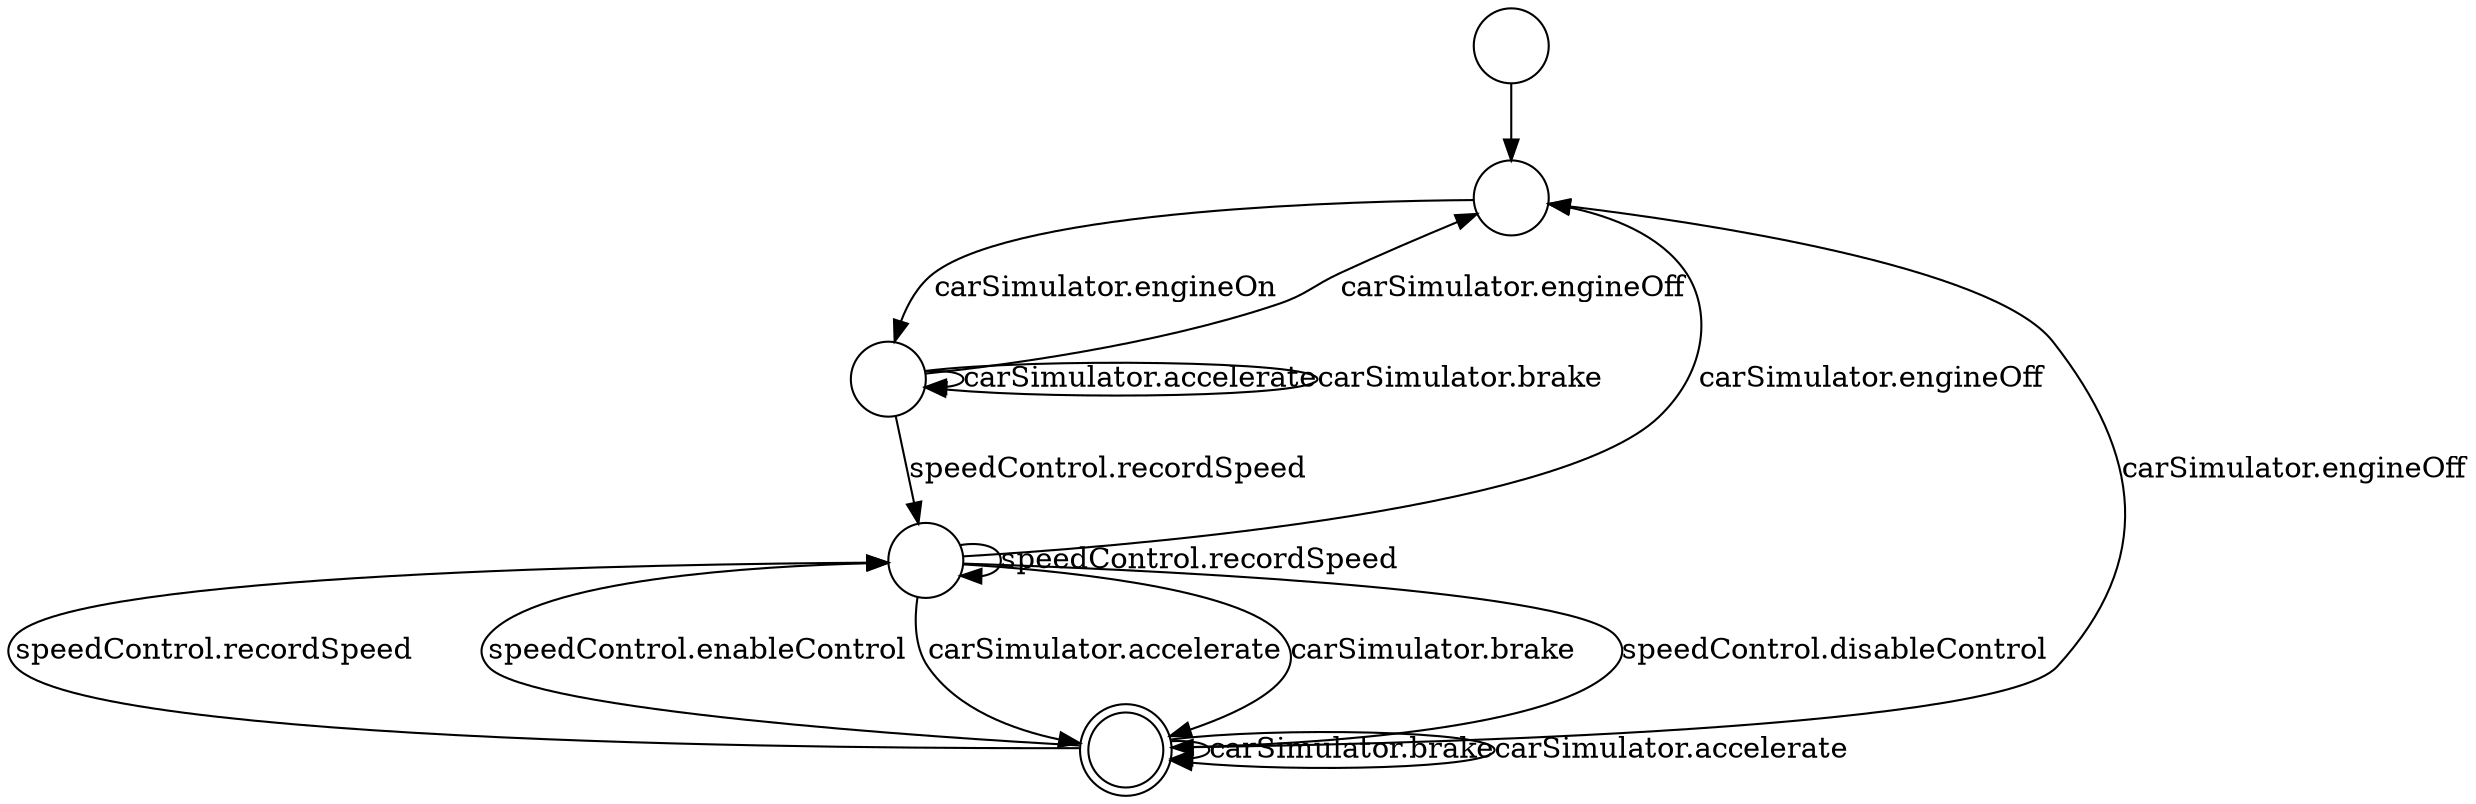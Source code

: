 digraph Automaton {
0 [shape=circle,label=""];
1 [shape=circle,label=""]
2 [shape=circle,label=""]
3 [shape=doublecircle,label=""]
4 [shape=circle,label=""]
0 -> 1
1 -> 2 [label="carSimulator.engineOn"]
2 -> 2 [label="carSimulator.accelerate"]
2 -> 2 [label="carSimulator.brake"]
2 -> 1 [label="carSimulator.engineOff"]
2 -> 4 [label="speedControl.recordSpeed"]
4 -> 4 [label="speedControl.recordSpeed"]
4 -> 1 [label="carSimulator.engineOff"]
4 -> 3 [label="speedControl.disableControl"]
4 -> 3 [label="carSimulator.accelerate"]
4 -> 3 [label="carSimulator.brake"]
3 -> 1 [label="carSimulator.engineOff"]
3 -> 3 [label="carSimulator.brake"]
3 -> 3 [label="carSimulator.accelerate"]
3 -> 4 [label="speedControl.recordSpeed"]
3 -> 4 [label="speedControl.enableControl"]
}
